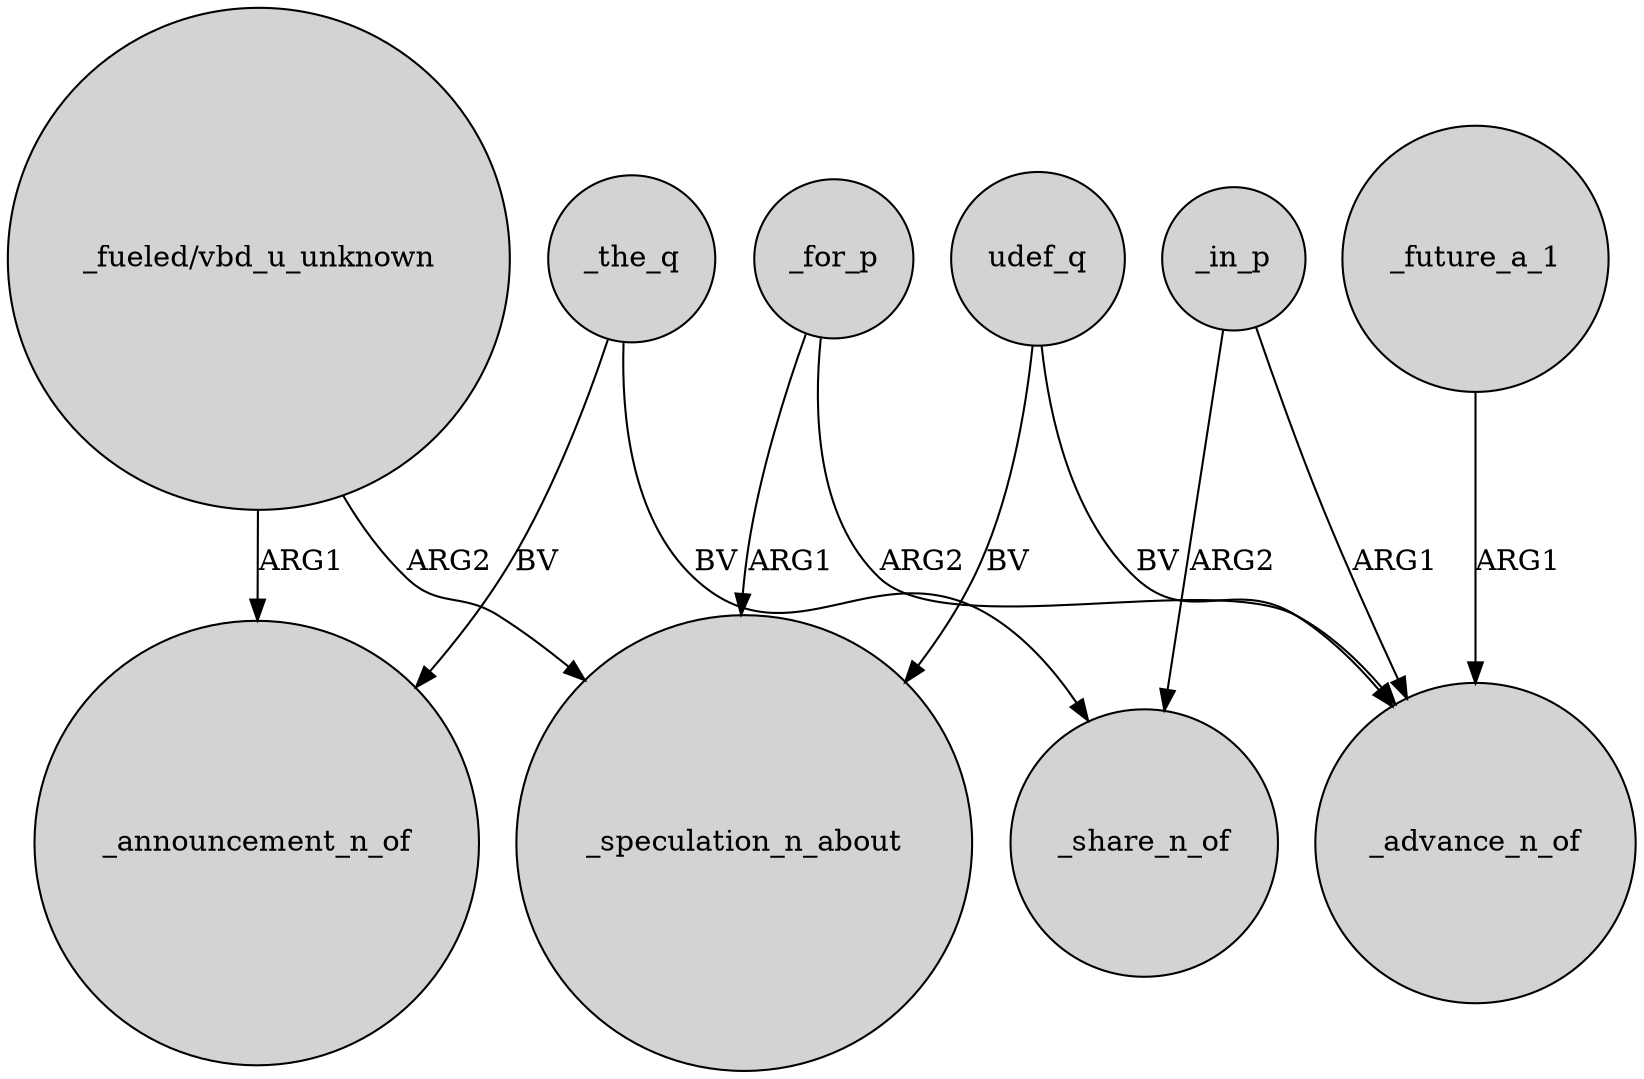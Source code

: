 digraph {
	node [shape=circle style=filled]
	"_fueled/vbd_u_unknown" -> _speculation_n_about [label=ARG2]
	"_fueled/vbd_u_unknown" -> _announcement_n_of [label=ARG1]
	_in_p -> _advance_n_of [label=ARG1]
	_for_p -> _speculation_n_about [label=ARG1]
	_for_p -> _advance_n_of [label=ARG2]
	_the_q -> _announcement_n_of [label=BV]
	_the_q -> _share_n_of [label=BV]
	udef_q -> _advance_n_of [label=BV]
	_future_a_1 -> _advance_n_of [label=ARG1]
	_in_p -> _share_n_of [label=ARG2]
	udef_q -> _speculation_n_about [label=BV]
}
